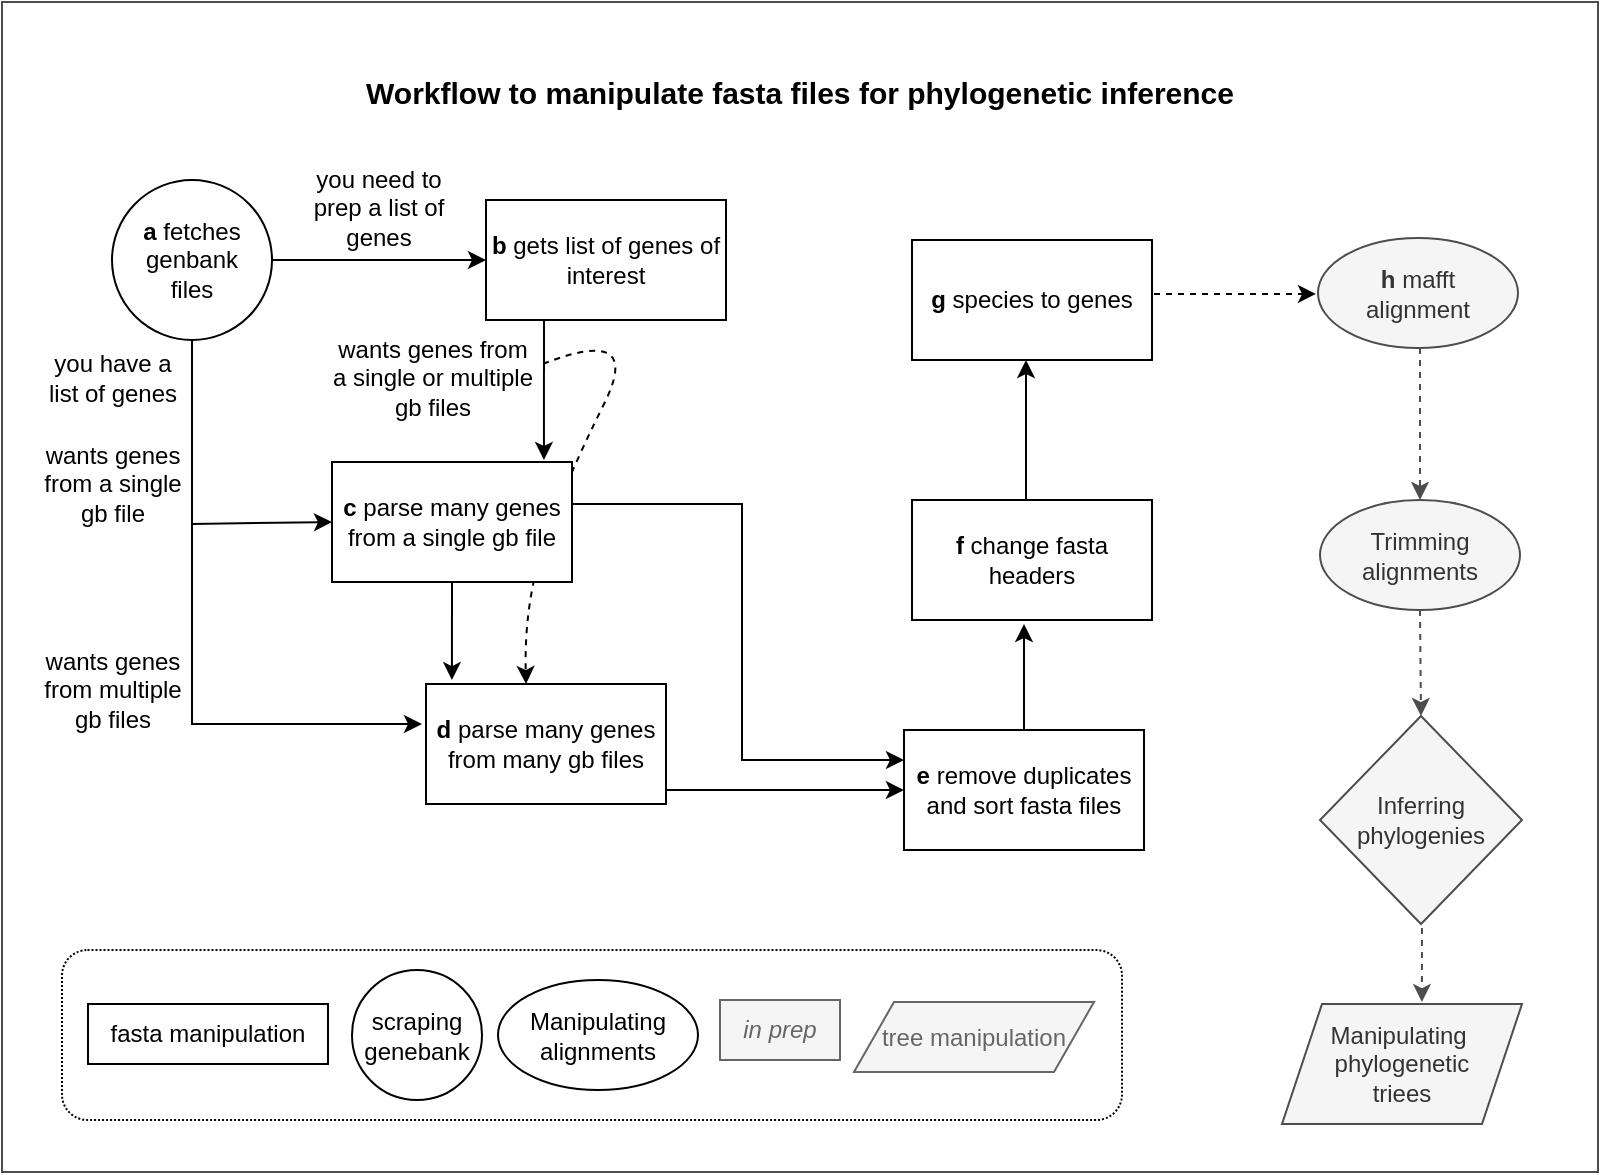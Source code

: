 <mxfile version="17.4.2" type="github">
  <diagram id="8uMqdHStJd75wzkcKtQs" name="Page-1">
    <mxGraphModel dx="1200" dy="735" grid="1" gridSize="10" guides="1" tooltips="1" connect="1" arrows="1" fold="1" page="1" pageScale="1" pageWidth="827" pageHeight="1169" math="0" shadow="0">
      <root>
        <mxCell id="0" />
        <mxCell id="1" parent="0" />
        <mxCell id="sBfp5PO3AsElEniRhopS-58" value="" style="rounded=0;whiteSpace=wrap;html=1;fontColor=#000000;strokeColor=#4D4D4D;" vertex="1" parent="1">
          <mxGeometry x="10" y="10" width="798" height="585" as="geometry" />
        </mxCell>
        <mxCell id="sBfp5PO3AsElEniRhopS-48" value="" style="curved=1;endArrow=classic;html=1;rounded=0;dashed=1;fontColor=#4D4D4D;strokeColor=#000000;entryX=0.417;entryY=0;entryDx=0;entryDy=0;entryPerimeter=0;" edge="1" parent="1" target="sBfp5PO3AsElEniRhopS-2">
          <mxGeometry width="50" height="50" relative="1" as="geometry">
            <mxPoint x="280.5" y="191" as="sourcePoint" />
            <mxPoint x="283" y="351" as="targetPoint" />
            <Array as="points">
              <mxPoint x="331" y="171" />
              <mxPoint x="291" y="251" />
              <mxPoint x="271" y="311" />
            </Array>
          </mxGeometry>
        </mxCell>
        <mxCell id="sBfp5PO3AsElEniRhopS-12" value="" style="rounded=1;whiteSpace=wrap;html=1;dashed=1;dashPattern=1 1;" vertex="1" parent="1">
          <mxGeometry x="40" y="484" width="530" height="85" as="geometry" />
        </mxCell>
        <mxCell id="sBfp5PO3AsElEniRhopS-18" style="edgeStyle=orthogonalEdgeStyle;rounded=0;orthogonalLoop=1;jettySize=auto;html=1;exitX=1;exitY=0.5;exitDx=0;exitDy=0;entryX=0;entryY=0.5;entryDx=0;entryDy=0;" edge="1" parent="1" source="sBfp5PO3AsElEniRhopS-1" target="sBfp5PO3AsElEniRhopS-4">
          <mxGeometry relative="1" as="geometry" />
        </mxCell>
        <mxCell id="sBfp5PO3AsElEniRhopS-19" style="rounded=0;orthogonalLoop=1;jettySize=auto;html=1;entryX=0;entryY=0.5;entryDx=0;entryDy=0;" edge="1" parent="1" target="sBfp5PO3AsElEniRhopS-3">
          <mxGeometry relative="1" as="geometry">
            <mxPoint x="175" y="262.98" as="targetPoint" />
            <mxPoint x="105" y="185" as="sourcePoint" />
            <Array as="points">
              <mxPoint x="105" y="271" />
            </Array>
          </mxGeometry>
        </mxCell>
        <mxCell id="sBfp5PO3AsElEniRhopS-20" style="edgeStyle=none;rounded=0;orthogonalLoop=1;jettySize=auto;html=1;exitX=0.5;exitY=1;exitDx=0;exitDy=0;" edge="1" parent="1" source="sBfp5PO3AsElEniRhopS-1">
          <mxGeometry relative="1" as="geometry">
            <mxPoint x="220" y="371" as="targetPoint" />
            <Array as="points">
              <mxPoint x="105" y="371" />
            </Array>
          </mxGeometry>
        </mxCell>
        <mxCell id="sBfp5PO3AsElEniRhopS-1" value="&lt;b&gt;a&lt;/b&gt; fetches genbank &lt;br&gt;files" style="ellipse;whiteSpace=wrap;html=1;aspect=fixed;" vertex="1" parent="1">
          <mxGeometry x="65" y="99" width="80" height="80" as="geometry" />
        </mxCell>
        <mxCell id="sBfp5PO3AsElEniRhopS-23" style="edgeStyle=none;rounded=0;orthogonalLoop=1;jettySize=auto;html=1;exitX=1;exitY=0.75;exitDx=0;exitDy=0;entryX=-0.042;entryY=0.367;entryDx=0;entryDy=0;entryPerimeter=0;" edge="1" parent="1">
          <mxGeometry relative="1" as="geometry">
            <mxPoint x="460.96" y="404.02" as="targetPoint" />
            <mxPoint x="340" y="404" as="sourcePoint" />
          </mxGeometry>
        </mxCell>
        <mxCell id="sBfp5PO3AsElEniRhopS-2" value="&lt;b&gt;d&lt;/b&gt; parse many genes from many gb files" style="rounded=0;whiteSpace=wrap;html=1;" vertex="1" parent="1">
          <mxGeometry x="222" y="351" width="120" height="60" as="geometry" />
        </mxCell>
        <mxCell id="sBfp5PO3AsElEniRhopS-37" style="edgeStyle=none;rounded=0;orthogonalLoop=1;jettySize=auto;html=1;entryX=0;entryY=0.25;entryDx=0;entryDy=0;fontColor=#4D4D4D;strokeColor=#000000;" edge="1" parent="1" target="sBfp5PO3AsElEniRhopS-7">
          <mxGeometry relative="1" as="geometry">
            <mxPoint x="290" y="261" as="sourcePoint" />
            <Array as="points">
              <mxPoint x="380" y="261" />
              <mxPoint x="380" y="389" />
            </Array>
          </mxGeometry>
        </mxCell>
        <mxCell id="sBfp5PO3AsElEniRhopS-57" style="edgeStyle=none;rounded=0;orthogonalLoop=1;jettySize=auto;html=1;exitX=0.5;exitY=1;exitDx=0;exitDy=0;entryX=0.108;entryY=-0.033;entryDx=0;entryDy=0;entryPerimeter=0;fontColor=#4D4D4D;strokeColor=#000000;" edge="1" parent="1" source="sBfp5PO3AsElEniRhopS-3" target="sBfp5PO3AsElEniRhopS-2">
          <mxGeometry relative="1" as="geometry" />
        </mxCell>
        <mxCell id="sBfp5PO3AsElEniRhopS-3" value="&lt;b&gt;c&lt;/b&gt; parse many genes from a single gb file" style="rounded=0;whiteSpace=wrap;html=1;" vertex="1" parent="1">
          <mxGeometry x="175" y="240" width="120" height="60" as="geometry" />
        </mxCell>
        <mxCell id="sBfp5PO3AsElEniRhopS-43" style="edgeStyle=none;rounded=0;orthogonalLoop=1;jettySize=auto;html=1;exitX=0.25;exitY=1;exitDx=0;exitDy=0;entryX=0.883;entryY=-0.017;entryDx=0;entryDy=0;entryPerimeter=0;fontColor=#4D4D4D;strokeColor=#000000;" edge="1" parent="1" target="sBfp5PO3AsElEniRhopS-3">
          <mxGeometry relative="1" as="geometry">
            <mxPoint x="281" y="168" as="sourcePoint" />
            <mxPoint x="281.04" y="229.98" as="targetPoint" />
          </mxGeometry>
        </mxCell>
        <mxCell id="sBfp5PO3AsElEniRhopS-4" value="&lt;b&gt;b&lt;/b&gt; gets list of genes of interest" style="rounded=0;whiteSpace=wrap;html=1;" vertex="1" parent="1">
          <mxGeometry x="252" y="109" width="120" height="60" as="geometry" />
        </mxCell>
        <mxCell id="sBfp5PO3AsElEniRhopS-27" style="edgeStyle=none;rounded=0;orthogonalLoop=1;jettySize=auto;html=1;entryX=0.04;entryY=0.636;entryDx=0;entryDy=0;entryPerimeter=0;dashed=1;" edge="1" parent="1">
          <mxGeometry relative="1" as="geometry">
            <mxPoint x="580" y="156" as="sourcePoint" />
            <mxPoint x="667" y="155.98" as="targetPoint" />
          </mxGeometry>
        </mxCell>
        <mxCell id="sBfp5PO3AsElEniRhopS-5" value="&lt;b&gt;g&lt;/b&gt; species to genes" style="rounded=0;whiteSpace=wrap;html=1;" vertex="1" parent="1">
          <mxGeometry x="465" y="129" width="120" height="60" as="geometry" />
        </mxCell>
        <mxCell id="sBfp5PO3AsElEniRhopS-25" style="edgeStyle=none;rounded=0;orthogonalLoop=1;jettySize=auto;html=1;exitX=0.5;exitY=0;exitDx=0;exitDy=0;entryX=0.5;entryY=1;entryDx=0;entryDy=0;" edge="1" parent="1">
          <mxGeometry relative="1" as="geometry">
            <mxPoint x="522" y="259" as="sourcePoint" />
            <mxPoint x="522" y="189" as="targetPoint" />
          </mxGeometry>
        </mxCell>
        <mxCell id="sBfp5PO3AsElEniRhopS-6" value="&lt;b&gt;f&lt;/b&gt; change fasta headers" style="rounded=0;whiteSpace=wrap;html=1;" vertex="1" parent="1">
          <mxGeometry x="465" y="259" width="120" height="60" as="geometry" />
        </mxCell>
        <mxCell id="sBfp5PO3AsElEniRhopS-24" style="edgeStyle=none;rounded=0;orthogonalLoop=1;jettySize=auto;html=1;exitX=0.5;exitY=0;exitDx=0;exitDy=0;" edge="1" parent="1" source="sBfp5PO3AsElEniRhopS-7">
          <mxGeometry relative="1" as="geometry">
            <mxPoint x="521" y="321" as="targetPoint" />
          </mxGeometry>
        </mxCell>
        <mxCell id="sBfp5PO3AsElEniRhopS-7" value="&lt;b&gt;e&lt;/b&gt; remove duplicates and sort fasta files" style="rounded=0;whiteSpace=wrap;html=1;" vertex="1" parent="1">
          <mxGeometry x="461" y="374" width="120" height="60" as="geometry" />
        </mxCell>
        <mxCell id="sBfp5PO3AsElEniRhopS-8" value="fasta manipulation" style="rounded=0;whiteSpace=wrap;html=1;" vertex="1" parent="1">
          <mxGeometry x="53" y="511" width="120" height="30" as="geometry" />
        </mxCell>
        <mxCell id="sBfp5PO3AsElEniRhopS-9" value="scraping genebank" style="ellipse;whiteSpace=wrap;html=1;aspect=fixed;" vertex="1" parent="1">
          <mxGeometry x="185" y="494" width="65" height="65" as="geometry" />
        </mxCell>
        <mxCell id="sBfp5PO3AsElEniRhopS-10" value="Manipulating alignments" style="ellipse;whiteSpace=wrap;html=1;" vertex="1" parent="1">
          <mxGeometry x="258" y="499" width="100" height="55" as="geometry" />
        </mxCell>
        <mxCell id="sBfp5PO3AsElEniRhopS-11" value="&lt;i&gt;in prep&lt;/i&gt;" style="text;html=1;strokeColor=#666666;fillColor=#f5f5f5;align=center;verticalAlign=middle;whiteSpace=wrap;rounded=0;fontColor=#666666;" vertex="1" parent="1">
          <mxGeometry x="369" y="509" width="60" height="30" as="geometry" />
        </mxCell>
        <mxCell id="sBfp5PO3AsElEniRhopS-28" style="edgeStyle=none;rounded=0;orthogonalLoop=1;jettySize=auto;html=1;exitX=0.5;exitY=1;exitDx=0;exitDy=0;entryX=0.5;entryY=0;entryDx=0;entryDy=0;dashed=1;fillColor=#f5f5f5;strokeColor=#4D4D4D;" edge="1" parent="1">
          <mxGeometry relative="1" as="geometry">
            <mxPoint x="719" y="183" as="sourcePoint" />
            <mxPoint x="719" y="259" as="targetPoint" />
          </mxGeometry>
        </mxCell>
        <mxCell id="sBfp5PO3AsElEniRhopS-13" value="&lt;b&gt;h&lt;/b&gt; mafft &lt;br&gt;alignment" style="ellipse;whiteSpace=wrap;html=1;fontColor=#333333;fillColor=#f5f5f5;strokeColor=#4D4D4D;" vertex="1" parent="1">
          <mxGeometry x="668" y="128" width="100" height="55" as="geometry" />
        </mxCell>
        <mxCell id="sBfp5PO3AsElEniRhopS-36" style="edgeStyle=none;rounded=0;orthogonalLoop=1;jettySize=auto;html=1;exitX=0.5;exitY=1;exitDx=0;exitDy=0;entryX=0.5;entryY=0;entryDx=0;entryDy=0;dashed=1;fontColor=#4D4D4D;fillColor=#f5f5f5;strokeColor=#4D4D4D;" edge="1" parent="1" source="sBfp5PO3AsElEniRhopS-14" target="sBfp5PO3AsElEniRhopS-15">
          <mxGeometry relative="1" as="geometry" />
        </mxCell>
        <mxCell id="sBfp5PO3AsElEniRhopS-14" value="Trimming&lt;br&gt;alignments" style="ellipse;whiteSpace=wrap;html=1;fontColor=#333333;fillColor=#f5f5f5;strokeColor=#4D4D4D;" vertex="1" parent="1">
          <mxGeometry x="669" y="259" width="100" height="55" as="geometry" />
        </mxCell>
        <mxCell id="sBfp5PO3AsElEniRhopS-33" style="edgeStyle=none;rounded=0;orthogonalLoop=1;jettySize=auto;html=1;exitX=0.5;exitY=1;exitDx=0;exitDy=0;entryX=0.558;entryY=0.067;entryDx=0;entryDy=0;entryPerimeter=0;dashed=1;fillColor=#f5f5f5;strokeColor=#4D4D4D;" edge="1" parent="1">
          <mxGeometry relative="1" as="geometry">
            <mxPoint x="720" y="461" as="sourcePoint" />
            <mxPoint x="719.96" y="510.02" as="targetPoint" />
          </mxGeometry>
        </mxCell>
        <mxCell id="sBfp5PO3AsElEniRhopS-15" value="Inferring&lt;br&gt;phylogenies" style="rhombus;whiteSpace=wrap;html=1;fontColor=#333333;fillColor=#f5f5f5;strokeColor=#4D4D4D;" vertex="1" parent="1">
          <mxGeometry x="669" y="367" width="101" height="104" as="geometry" />
        </mxCell>
        <mxCell id="sBfp5PO3AsElEniRhopS-16" value="Manipulating&amp;nbsp;&lt;br&gt;phylogenetic&lt;br&gt;triees" style="shape=parallelogram;perimeter=parallelogramPerimeter;whiteSpace=wrap;html=1;fixedSize=1;fontColor=#333333;fillColor=#f5f5f5;strokeColor=#4D4D4D;" vertex="1" parent="1">
          <mxGeometry x="650" y="511" width="120" height="60" as="geometry" />
        </mxCell>
        <mxCell id="sBfp5PO3AsElEniRhopS-17" value="tree manipulation" style="shape=parallelogram;perimeter=parallelogramPerimeter;whiteSpace=wrap;html=1;fixedSize=1;fillColor=#f5f5f5;fontColor=#666666;strokeColor=#666666;" vertex="1" parent="1">
          <mxGeometry x="436" y="510" width="120" height="35" as="geometry" />
        </mxCell>
        <mxCell id="sBfp5PO3AsElEniRhopS-49" value="you need&amp;nbsp;to &lt;br&gt;prep a list&amp;nbsp;of&lt;br&gt;genes" style="text;html=1;align=center;verticalAlign=middle;resizable=0;points=[];autosize=1;strokeColor=none;fillColor=none;fontColor=#000000;" vertex="1" parent="1">
          <mxGeometry x="158" y="93" width="80" height="40" as="geometry" />
        </mxCell>
        <mxCell id="sBfp5PO3AsElEniRhopS-51" value="you have&amp;nbsp;a&lt;br&gt;list&amp;nbsp;of genes" style="text;html=1;align=center;verticalAlign=middle;resizable=0;points=[];autosize=1;strokeColor=none;fillColor=none;fontColor=#000000;" vertex="1" parent="1">
          <mxGeometry x="25" y="183" width="80" height="30" as="geometry" />
        </mxCell>
        <mxCell id="sBfp5PO3AsElEniRhopS-52" value="wants genes&lt;br&gt;from a single&lt;br&gt;gb file" style="text;html=1;align=center;verticalAlign=middle;resizable=0;points=[];autosize=1;strokeColor=none;fillColor=none;fontColor=#000000;" vertex="1" parent="1">
          <mxGeometry x="25" y="231" width="80" height="40" as="geometry" />
        </mxCell>
        <mxCell id="sBfp5PO3AsElEniRhopS-54" value="wants genes&lt;br&gt;from multiple&lt;br&gt;gb files" style="text;html=1;align=center;verticalAlign=middle;resizable=0;points=[];autosize=1;strokeColor=none;fillColor=none;fontColor=#000000;" vertex="1" parent="1">
          <mxGeometry x="25" y="334" width="80" height="40" as="geometry" />
        </mxCell>
        <mxCell id="sBfp5PO3AsElEniRhopS-55" value="wants genes from&lt;br&gt;a single or multiple&lt;br&gt;gb files" style="text;html=1;align=center;verticalAlign=middle;resizable=0;points=[];autosize=1;strokeColor=none;fillColor=none;fontColor=#000000;" vertex="1" parent="1">
          <mxGeometry x="169.5" y="178" width="110" height="40" as="geometry" />
        </mxCell>
        <mxCell id="sBfp5PO3AsElEniRhopS-59" value="Workflow to manipulate fasta files for phylogenetic inference" style="text;html=1;strokeColor=none;fillColor=none;align=center;verticalAlign=middle;whiteSpace=wrap;rounded=0;fontColor=#000000;fontSize=15;fontStyle=1" vertex="1" parent="1">
          <mxGeometry x="69" y="40" width="680" height="30" as="geometry" />
        </mxCell>
      </root>
    </mxGraphModel>
  </diagram>
</mxfile>
